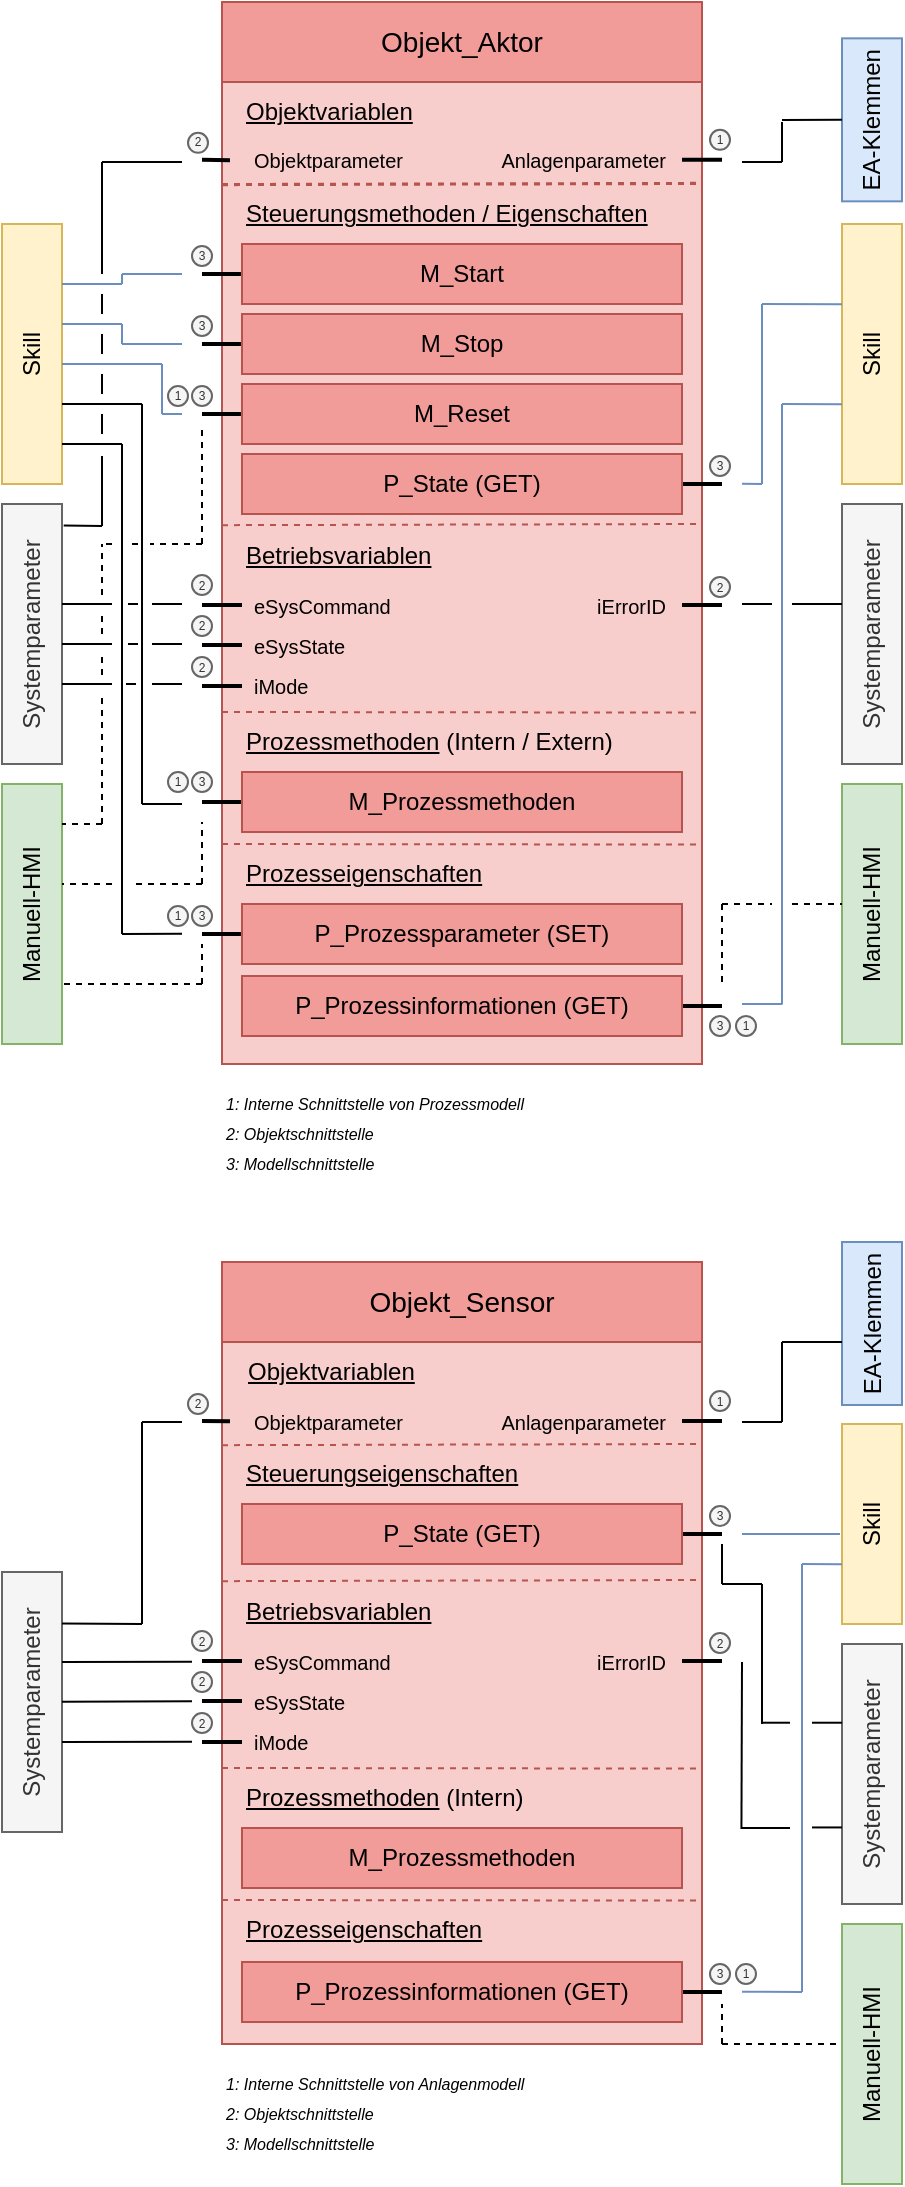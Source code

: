 <mxfile version="25.0.3">
  <diagram name="Seite-1" id="sdpVUGcd8ZdfAYJY-DBQ">
    <mxGraphModel dx="1526" dy="583" grid="1" gridSize="10" guides="1" tooltips="1" connect="1" arrows="1" fold="1" page="1" pageScale="1" pageWidth="827" pageHeight="1169" math="0" shadow="0">
      <root>
        <mxCell id="0" />
        <mxCell id="1" parent="0" />
        <mxCell id="eThXzIZxuzrMQbyXuAEO-1" value="Objekt_Aktor" style="rounded=0;whiteSpace=wrap;html=1;fillColor=#F19C99;strokeColor=#b85450;fontSize=14;" parent="1" vertex="1">
          <mxGeometry x="280" width="240" height="40" as="geometry" />
        </mxCell>
        <mxCell id="eThXzIZxuzrMQbyXuAEO-2" value="" style="rounded=0;whiteSpace=wrap;html=1;fillColor=#f8cecc;strokeColor=#b85450;" parent="1" vertex="1">
          <mxGeometry x="280" y="40" width="240" height="491" as="geometry" />
        </mxCell>
        <mxCell id="eThXzIZxuzrMQbyXuAEO-3" value="Steuerungsmethoden / Eigenschaften" style="text;html=1;align=left;verticalAlign=middle;whiteSpace=wrap;rounded=0;fontStyle=4" parent="1" vertex="1">
          <mxGeometry x="290" y="91" width="220" height="30" as="geometry" />
        </mxCell>
        <mxCell id="eThXzIZxuzrMQbyXuAEO-5" value="" style="rounded=0;whiteSpace=wrap;html=1;fillColor=none;strokeColor=none;" parent="1" vertex="1">
          <mxGeometry x="290" y="121" width="220" height="20" as="geometry" />
        </mxCell>
        <mxCell id="eThXzIZxuzrMQbyXuAEO-10" value="" style="rounded=0;whiteSpace=wrap;html=1;fillColor=none;strokeColor=none;" parent="1" vertex="1">
          <mxGeometry x="290" y="141" width="220" height="20" as="geometry" />
        </mxCell>
        <mxCell id="eThXzIZxuzrMQbyXuAEO-13" value="" style="rounded=0;whiteSpace=wrap;html=1;fillColor=none;strokeColor=none;" parent="1" vertex="1">
          <mxGeometry x="290" y="161" width="220" height="20" as="geometry" />
        </mxCell>
        <mxCell id="eThXzIZxuzrMQbyXuAEO-16" value="" style="rounded=0;whiteSpace=wrap;html=1;fillColor=none;strokeColor=none;" parent="1" vertex="1">
          <mxGeometry x="290" y="181" width="220" height="20" as="geometry" />
        </mxCell>
        <mxCell id="eThXzIZxuzrMQbyXuAEO-19" value="" style="rounded=0;whiteSpace=wrap;html=1;fillColor=none;strokeColor=none;" parent="1" vertex="1">
          <mxGeometry x="290" y="201" width="220" height="20" as="geometry" />
        </mxCell>
        <mxCell id="eThXzIZxuzrMQbyXuAEO-27" value="Betriebsvariablen" style="text;html=1;align=left;verticalAlign=middle;whiteSpace=wrap;rounded=0;fontStyle=4" parent="1" vertex="1">
          <mxGeometry x="290" y="261.5" width="120" height="30" as="geometry" />
        </mxCell>
        <mxCell id="eThXzIZxuzrMQbyXuAEO-33" value="" style="rounded=0;whiteSpace=wrap;html=1;fillColor=none;strokeColor=none;" parent="1" vertex="1">
          <mxGeometry x="290" y="291.5" width="220" height="20" as="geometry" />
        </mxCell>
        <mxCell id="eThXzIZxuzrMQbyXuAEO-34" value="" style="endArrow=none;html=1;rounded=0;strokeWidth=2;" parent="1" source="eThXzIZxuzrMQbyXuAEO-33" edge="1">
          <mxGeometry width="50" height="50" relative="1" as="geometry">
            <mxPoint x="330" y="361.5" as="sourcePoint" />
            <mxPoint x="270" y="301.5" as="targetPoint" />
          </mxGeometry>
        </mxCell>
        <mxCell id="eThXzIZxuzrMQbyXuAEO-35" value="eSysCommand" style="text;html=1;align=left;verticalAlign=middle;whiteSpace=wrap;rounded=0;fontStyle=0;fontSize=10;" parent="1" vertex="1">
          <mxGeometry x="294" y="296.5" width="76" height="10" as="geometry" />
        </mxCell>
        <mxCell id="eThXzIZxuzrMQbyXuAEO-39" value="" style="endArrow=none;html=1;rounded=0;strokeWidth=2;" parent="1" edge="1">
          <mxGeometry width="50" height="50" relative="1" as="geometry">
            <mxPoint x="290" y="321.5" as="sourcePoint" />
            <mxPoint x="270" y="321.5" as="targetPoint" />
          </mxGeometry>
        </mxCell>
        <mxCell id="eThXzIZxuzrMQbyXuAEO-40" value="eSysState" style="text;html=1;align=left;verticalAlign=middle;whiteSpace=wrap;rounded=0;fontStyle=0;fontSize=10;" parent="1" vertex="1">
          <mxGeometry x="294" y="316.5" width="76" height="10" as="geometry" />
        </mxCell>
        <mxCell id="eThXzIZxuzrMQbyXuAEO-48" value="&lt;u&gt;Prozessmethoden&lt;/u&gt; (Intern / Extern)" style="text;html=1;align=left;verticalAlign=middle;whiteSpace=wrap;rounded=0;fontStyle=0" parent="1" vertex="1">
          <mxGeometry x="290" y="355" width="200" height="30" as="geometry" />
        </mxCell>
        <mxCell id="eThXzIZxuzrMQbyXuAEO-58" value="" style="endArrow=none;html=1;rounded=0;fillColor=#f8cecc;strokeColor=#b85450;entryX=1;entryY=0.464;entryDx=0;entryDy=0;entryPerimeter=0;exitX=0;exitY=0.466;exitDx=0;exitDy=0;exitPerimeter=0;strokeWidth=1;dashed=1;" parent="1" edge="1">
          <mxGeometry width="50" height="50" relative="1" as="geometry">
            <mxPoint x="280" y="261.58" as="sourcePoint" />
            <mxPoint x="520" y="261.0" as="targetPoint" />
          </mxGeometry>
        </mxCell>
        <mxCell id="eThXzIZxuzrMQbyXuAEO-59" value="" style="endArrow=none;html=1;rounded=0;fillColor=#f8cecc;strokeColor=#b85450;exitX=0;exitY=0.792;exitDx=0;exitDy=0;exitPerimeter=0;strokeWidth=1;dashed=1;entryX=1;entryY=0.793;entryDx=0;entryDy=0;entryPerimeter=0;" parent="1" edge="1">
          <mxGeometry width="50" height="50" relative="1" as="geometry">
            <mxPoint x="280" y="355.0" as="sourcePoint" />
            <mxPoint x="520" y="355.29" as="targetPoint" />
          </mxGeometry>
        </mxCell>
        <mxCell id="eThXzIZxuzrMQbyXuAEO-61" value="Skill" style="rounded=0;whiteSpace=wrap;html=1;rotation=-90;fillColor=#fff2cc;strokeColor=#d6b656;" parent="1" vertex="1">
          <mxGeometry x="540" y="161" width="130" height="30" as="geometry" />
        </mxCell>
        <mxCell id="eThXzIZxuzrMQbyXuAEO-62" value="Systemparameter" style="rounded=0;whiteSpace=wrap;html=1;rotation=-90;fillColor=#f5f5f5;fontColor=#333333;strokeColor=#666666;" parent="1" vertex="1">
          <mxGeometry x="540" y="301" width="130" height="30" as="geometry" />
        </mxCell>
        <mxCell id="eThXzIZxuzrMQbyXuAEO-66" value="Skill" style="rounded=0;whiteSpace=wrap;html=1;rotation=-90;fillColor=#fff2cc;strokeColor=#d6b656;" parent="1" vertex="1">
          <mxGeometry x="120" y="161" width="130" height="30" as="geometry" />
        </mxCell>
        <mxCell id="eThXzIZxuzrMQbyXuAEO-67" value="Systemparameter" style="rounded=0;whiteSpace=wrap;html=1;rotation=-90;fillColor=#f5f5f5;fontColor=#333333;strokeColor=#666666;" parent="1" vertex="1">
          <mxGeometry x="120" y="301" width="130" height="30" as="geometry" />
        </mxCell>
        <mxCell id="RpQ9mGnAC0z5zZGKGi01-6" style="edgeStyle=orthogonalEdgeStyle;rounded=0;orthogonalLoop=1;jettySize=auto;html=1;endArrow=none;endFill=0;strokeWidth=2;" parent="1" edge="1">
          <mxGeometry relative="1" as="geometry">
            <mxPoint x="530" y="301.5" as="targetPoint" />
            <mxPoint x="510" y="301.5" as="sourcePoint" />
          </mxGeometry>
        </mxCell>
        <mxCell id="RpQ9mGnAC0z5zZGKGi01-7" value="iErrorID" style="text;html=1;align=right;verticalAlign=middle;whiteSpace=wrap;rounded=0;fontStyle=0;fontSize=10;" parent="1" vertex="1">
          <mxGeometry x="429" y="296.5" width="75" height="10" as="geometry" />
        </mxCell>
        <mxCell id="6S4e-w0pNIEhI715A2-k-2" value="" style="group" parent="1" vertex="1" connectable="0">
          <mxGeometry x="280" y="541" width="210" height="50" as="geometry" />
        </mxCell>
        <mxCell id="eThXzIZxuzrMQbyXuAEO-118" value="2: Objektschnittstelle" style="text;html=1;align=left;verticalAlign=middle;whiteSpace=wrap;rounded=0;fontSize=8;fontStyle=2" parent="6S4e-w0pNIEhI715A2-k-2" vertex="1">
          <mxGeometry y="20" width="140" height="10" as="geometry" />
        </mxCell>
        <mxCell id="eThXzIZxuzrMQbyXuAEO-119" value="3: Modellschnittstelle" style="text;html=1;align=left;verticalAlign=middle;whiteSpace=wrap;rounded=0;fontSize=8;fontStyle=2" parent="6S4e-w0pNIEhI715A2-k-2" vertex="1">
          <mxGeometry y="30" width="140" height="20" as="geometry" />
        </mxCell>
        <mxCell id="eThXzIZxuzrMQbyXuAEO-121" value="1: Interne Schnittstelle von Prozessmodell" style="text;html=1;align=left;verticalAlign=middle;whiteSpace=wrap;rounded=0;fontSize=8;fontStyle=2" parent="6S4e-w0pNIEhI715A2-k-2" vertex="1">
          <mxGeometry width="210" height="20" as="geometry" />
        </mxCell>
        <mxCell id="6S4e-w0pNIEhI715A2-k-7" value="" style="endArrow=none;html=1;rounded=0;strokeWidth=2;" parent="1" edge="1">
          <mxGeometry width="50" height="50" relative="1" as="geometry">
            <mxPoint x="290" y="342" as="sourcePoint" />
            <mxPoint x="270" y="342" as="targetPoint" />
          </mxGeometry>
        </mxCell>
        <mxCell id="6S4e-w0pNIEhI715A2-k-8" value="iMode&amp;nbsp;" style="text;html=1;align=left;verticalAlign=middle;whiteSpace=wrap;rounded=0;fontStyle=0;fontSize=10;" parent="1" vertex="1">
          <mxGeometry x="294" y="337" width="76" height="10" as="geometry" />
        </mxCell>
        <mxCell id="YqTv8qu6AUI8KKiwsQRL-15" style="edgeStyle=orthogonalEdgeStyle;rounded=0;orthogonalLoop=1;jettySize=auto;html=1;endArrow=none;endFill=0;strokeWidth=2;" parent="1" source="YqTv8qu6AUI8KKiwsQRL-1" edge="1">
          <mxGeometry relative="1" as="geometry">
            <mxPoint x="270" y="136" as="targetPoint" />
          </mxGeometry>
        </mxCell>
        <mxCell id="YqTv8qu6AUI8KKiwsQRL-1" value="M_Start&lt;span style=&quot;color: rgba(0, 0, 0, 0); font-family: monospace; font-size: 0px; text-align: start; text-wrap-mode: nowrap;&quot;&gt;%3CmxGraphModel%3E%3Croot%3E%3CmxCell%20id%3D%220%22%2F%3E%3CmxCell%20id%3D%221%22%20parent%3D%220%22%2F%3E%3CmxCell%20id%3D%222%22%20value%3D%22Objekt%22%20style%3D%22rounded%3D0%3BwhiteSpace%3Dwrap%3Bhtml%3D1%3BfillColor%3D%23F19C99%3BstrokeColor%3D%23b85450%3BfontSize%3D14%3B%22%20vertex%3D%221%22%20parent%3D%221%22%3E%3CmxGeometry%20x%3D%22280%22%20y%3D%22280%22%20width%3D%22240%22%20height%3D%2240%22%20as%3D%22geometry%22%2F%3E%3C%2FmxCell%3E%3C%2Froot%3E%3C%2FmxGraphModel%3E&lt;/span&gt;" style="rounded=0;whiteSpace=wrap;html=1;fillColor=#F19C99;strokeColor=#b85450;fontSize=12;" parent="1" vertex="1">
          <mxGeometry x="290" y="121" width="220" height="30" as="geometry" />
        </mxCell>
        <mxCell id="YqTv8qu6AUI8KKiwsQRL-16" style="edgeStyle=orthogonalEdgeStyle;rounded=0;orthogonalLoop=1;jettySize=auto;html=1;endArrow=none;endFill=0;strokeWidth=2;" parent="1" source="YqTv8qu6AUI8KKiwsQRL-2" edge="1">
          <mxGeometry relative="1" as="geometry">
            <mxPoint x="270" y="171" as="targetPoint" />
          </mxGeometry>
        </mxCell>
        <mxCell id="YqTv8qu6AUI8KKiwsQRL-2" value="M_Stop&lt;span style=&quot;color: rgba(0, 0, 0, 0); font-family: monospace; font-size: 0px; text-align: start; text-wrap-mode: nowrap;&quot;&gt;%3CmxGraphModel%3E%3Croot%3E%3CmxCell%20id%3D%220%22%2F%3E%3CmxCell%20id%3D%221%22%20parent%3D%220%22%2F%3E%3CmxCell%20id%3D%222%22%20value%3D%22Objekt%22%20style%3D%22rounded%3D0%3BwhiteSpace%3Dwrap%3Bhtml%3D1%3BfillColor%3D%23F19C99%3BstrokeColor%3D%23b85450%3BfontSize%3D14%3B%22%20vertex%3D%221%22%20parent%3D%221%22%3E%3CmxGeometry%20x%3D%22280%22%20y%3D%22280%22%20width%3D%22240%22%20height%3D%2240%22%20as%3D%22geometry%22%2F%3E%3C%2FmxCell%3E%3C%2Froot%3E%3C%2FmxGraphMod&lt;/span&gt;" style="rounded=0;whiteSpace=wrap;html=1;fillColor=#F19C99;strokeColor=#b85450;fontSize=12;" parent="1" vertex="1">
          <mxGeometry x="290" y="156" width="220" height="30" as="geometry" />
        </mxCell>
        <mxCell id="YqTv8qu6AUI8KKiwsQRL-17" style="edgeStyle=orthogonalEdgeStyle;rounded=0;orthogonalLoop=1;jettySize=auto;html=1;endArrow=none;endFill=0;strokeWidth=2;" parent="1" source="YqTv8qu6AUI8KKiwsQRL-3" edge="1">
          <mxGeometry relative="1" as="geometry">
            <mxPoint x="270" y="206" as="targetPoint" />
          </mxGeometry>
        </mxCell>
        <mxCell id="YqTv8qu6AUI8KKiwsQRL-3" value="M_Reset&lt;span style=&quot;color: rgba(0, 0, 0, 0); font-family: monospace; font-size: 0px; text-align: start; text-wrap-mode: nowrap;&quot;&gt;%3CmxGraphModel%3E%3Croot%3E%3CmxCell%20id%3D%220%22%2F%3E%3CmxCell%20id%3D%221%22%20parent%3D%220%22%2F%3E%3CmxCell%20id%3D%222%22%20value%3D%22Objekt%22%20style%3D%22rounded%3D0%3BwhiteSpace%3Dwrap%3Bhtml%3D1%3BfillColor%3D%23F19C99%3BstrokeColor%3D%23b85450%3BfontSize%3D14%3B%22%20vertex%3D%221%22%20parent%3D%221%22%3E%3CmxGeometry%20x%3D%22280%22%20y%3D%22280%22%20width%3D%22240%22%20height%3D%2240%22%20as%3D%22geometry%22%2F%3E%3C%2FmxCell%3E%3C%2Froot%3E%3C%2FmxGraphMod&lt;/span&gt;" style="rounded=0;whiteSpace=wrap;html=1;fillColor=#F19C99;strokeColor=#b85450;fontSize=12;" parent="1" vertex="1">
          <mxGeometry x="290" y="191" width="220" height="30" as="geometry" />
        </mxCell>
        <mxCell id="YqTv8qu6AUI8KKiwsQRL-18" style="edgeStyle=orthogonalEdgeStyle;rounded=0;orthogonalLoop=1;jettySize=auto;html=1;endArrow=none;endFill=0;strokeWidth=2;" parent="1" source="YqTv8qu6AUI8KKiwsQRL-7" edge="1">
          <mxGeometry relative="1" as="geometry">
            <mxPoint x="530" y="241" as="targetPoint" />
          </mxGeometry>
        </mxCell>
        <mxCell id="YqTv8qu6AUI8KKiwsQRL-7" value="P_State (GET)" style="rounded=0;whiteSpace=wrap;html=1;fillColor=#F19C99;strokeColor=#b85450;fontSize=12;" parent="1" vertex="1">
          <mxGeometry x="290" y="226" width="220" height="30" as="geometry" />
        </mxCell>
        <mxCell id="YqTv8qu6AUI8KKiwsQRL-19" style="edgeStyle=orthogonalEdgeStyle;rounded=0;orthogonalLoop=1;jettySize=auto;html=1;strokeWidth=2;endArrow=none;endFill=0;" parent="1" source="YqTv8qu6AUI8KKiwsQRL-9" edge="1">
          <mxGeometry relative="1" as="geometry">
            <mxPoint x="270" y="400" as="targetPoint" />
          </mxGeometry>
        </mxCell>
        <mxCell id="YqTv8qu6AUI8KKiwsQRL-9" value="M_Prozessmethoden" style="rounded=0;whiteSpace=wrap;html=1;fillColor=#F19C99;strokeColor=#b85450;fontSize=12;" parent="1" vertex="1">
          <mxGeometry x="290" y="385" width="220" height="30" as="geometry" />
        </mxCell>
        <mxCell id="YqTv8qu6AUI8KKiwsQRL-10" value="" style="endArrow=none;html=1;rounded=0;fillColor=#f8cecc;strokeColor=#b85450;exitX=0;exitY=0.792;exitDx=0;exitDy=0;exitPerimeter=0;strokeWidth=1;dashed=1;entryX=1;entryY=0.793;entryDx=0;entryDy=0;entryPerimeter=0;" parent="1" edge="1">
          <mxGeometry width="50" height="50" relative="1" as="geometry">
            <mxPoint x="280" y="421.0" as="sourcePoint" />
            <mxPoint x="520" y="421.29" as="targetPoint" />
          </mxGeometry>
        </mxCell>
        <mxCell id="YqTv8qu6AUI8KKiwsQRL-11" value="Prozesseigenschaften" style="text;html=1;align=left;verticalAlign=middle;whiteSpace=wrap;rounded=0;fontStyle=4" parent="1" vertex="1">
          <mxGeometry x="290" y="421" width="120" height="30" as="geometry" />
        </mxCell>
        <mxCell id="YqTv8qu6AUI8KKiwsQRL-20" style="edgeStyle=orthogonalEdgeStyle;rounded=0;orthogonalLoop=1;jettySize=auto;html=1;strokeWidth=2;endArrow=none;endFill=0;" parent="1" source="YqTv8qu6AUI8KKiwsQRL-13" edge="1">
          <mxGeometry relative="1" as="geometry">
            <mxPoint x="270" y="466" as="targetPoint" />
          </mxGeometry>
        </mxCell>
        <mxCell id="YqTv8qu6AUI8KKiwsQRL-13" value="P_Prozessparameter (SET)" style="rounded=0;whiteSpace=wrap;html=1;fillColor=#F19C99;strokeColor=#b85450;fontSize=12;" parent="1" vertex="1">
          <mxGeometry x="290" y="451" width="220" height="30" as="geometry" />
        </mxCell>
        <mxCell id="YqTv8qu6AUI8KKiwsQRL-21" style="edgeStyle=orthogonalEdgeStyle;rounded=0;orthogonalLoop=1;jettySize=auto;html=1;strokeWidth=2;endArrow=none;endFill=0;" parent="1" source="YqTv8qu6AUI8KKiwsQRL-14" edge="1">
          <mxGeometry relative="1" as="geometry">
            <mxPoint x="530" y="502" as="targetPoint" />
          </mxGeometry>
        </mxCell>
        <mxCell id="YqTv8qu6AUI8KKiwsQRL-14" value="P_Prozessinformationen (GET)" style="rounded=0;whiteSpace=wrap;html=1;fillColor=#F19C99;strokeColor=#b85450;fontSize=12;" parent="1" vertex="1">
          <mxGeometry x="290" y="487" width="220" height="30" as="geometry" />
        </mxCell>
        <mxCell id="YqTv8qu6AUI8KKiwsQRL-24" value="Manuell-HMI" style="rounded=0;whiteSpace=wrap;html=1;rotation=-90;fillColor=#d5e8d4;strokeColor=#82b366;" parent="1" vertex="1">
          <mxGeometry x="120" y="441" width="130" height="30" as="geometry" />
        </mxCell>
        <mxCell id="YqTv8qu6AUI8KKiwsQRL-25" value="Manuell-HMI" style="rounded=0;whiteSpace=wrap;html=1;rotation=-90;fillColor=#d5e8d4;strokeColor=#82b366;" parent="1" vertex="1">
          <mxGeometry x="540" y="441" width="130" height="30" as="geometry" />
        </mxCell>
        <mxCell id="YqTv8qu6AUI8KKiwsQRL-27" value="" style="endArrow=none;html=1;rounded=0;fillColor=#dae8fc;strokeColor=#6c8ebf;" parent="1" edge="1">
          <mxGeometry width="50" height="50" relative="1" as="geometry">
            <mxPoint x="250" y="181" as="sourcePoint" />
            <mxPoint x="200" y="181" as="targetPoint" />
          </mxGeometry>
        </mxCell>
        <mxCell id="YqTv8qu6AUI8KKiwsQRL-28" value="" style="endArrow=none;html=1;rounded=0;fillColor=#dae8fc;strokeColor=#6c8ebf;" parent="1" edge="1">
          <mxGeometry width="50" height="50" relative="1" as="geometry">
            <mxPoint x="230" y="161" as="sourcePoint" />
            <mxPoint x="200" y="161" as="targetPoint" />
          </mxGeometry>
        </mxCell>
        <mxCell id="YqTv8qu6AUI8KKiwsQRL-29" value="" style="endArrow=none;html=1;rounded=0;fillColor=#dae8fc;strokeColor=#6c8ebf;" parent="1" edge="1">
          <mxGeometry width="50" height="50" relative="1" as="geometry">
            <mxPoint x="230" y="141" as="sourcePoint" />
            <mxPoint x="200" y="141" as="targetPoint" />
          </mxGeometry>
        </mxCell>
        <mxCell id="YqTv8qu6AUI8KKiwsQRL-30" value="" style="endArrow=none;html=1;rounded=0;" parent="1" edge="1">
          <mxGeometry width="50" height="50" relative="1" as="geometry">
            <mxPoint x="240" y="201" as="sourcePoint" />
            <mxPoint x="200" y="201" as="targetPoint" />
          </mxGeometry>
        </mxCell>
        <mxCell id="YqTv8qu6AUI8KKiwsQRL-31" value="" style="endArrow=none;html=1;rounded=0;" parent="1" edge="1">
          <mxGeometry width="50" height="50" relative="1" as="geometry">
            <mxPoint x="230" y="221" as="sourcePoint" />
            <mxPoint x="200" y="221" as="targetPoint" />
          </mxGeometry>
        </mxCell>
        <mxCell id="YqTv8qu6AUI8KKiwsQRL-33" value="" style="endArrow=none;html=1;rounded=0;fillColor=#dae8fc;strokeColor=#6c8ebf;" parent="1" edge="1">
          <mxGeometry width="50" height="50" relative="1" as="geometry">
            <mxPoint x="260" y="135.95" as="sourcePoint" />
            <mxPoint x="230" y="136" as="targetPoint" />
          </mxGeometry>
        </mxCell>
        <mxCell id="YqTv8qu6AUI8KKiwsQRL-34" value="" style="endArrow=none;html=1;rounded=0;fillColor=#dae8fc;strokeColor=#6c8ebf;" parent="1" edge="1">
          <mxGeometry width="50" height="50" relative="1" as="geometry">
            <mxPoint x="230" y="136" as="sourcePoint" />
            <mxPoint x="230" y="141" as="targetPoint" />
          </mxGeometry>
        </mxCell>
        <mxCell id="YqTv8qu6AUI8KKiwsQRL-35" value="" style="endArrow=none;html=1;rounded=0;fillColor=#dae8fc;strokeColor=#6c8ebf;" parent="1" edge="1">
          <mxGeometry width="50" height="50" relative="1" as="geometry">
            <mxPoint x="260" y="170.95" as="sourcePoint" />
            <mxPoint x="230" y="171" as="targetPoint" />
          </mxGeometry>
        </mxCell>
        <mxCell id="YqTv8qu6AUI8KKiwsQRL-36" value="" style="endArrow=none;html=1;rounded=0;fillColor=#dae8fc;strokeColor=#6c8ebf;" parent="1" edge="1">
          <mxGeometry width="50" height="50" relative="1" as="geometry">
            <mxPoint x="230" y="171" as="sourcePoint" />
            <mxPoint x="230" y="161" as="targetPoint" />
          </mxGeometry>
        </mxCell>
        <mxCell id="YqTv8qu6AUI8KKiwsQRL-37" value="" style="endArrow=none;html=1;rounded=0;fillColor=#dae8fc;strokeColor=#6c8ebf;" parent="1" edge="1">
          <mxGeometry width="50" height="50" relative="1" as="geometry">
            <mxPoint x="260" y="205.95" as="sourcePoint" />
            <mxPoint x="250" y="206" as="targetPoint" />
          </mxGeometry>
        </mxCell>
        <mxCell id="YqTv8qu6AUI8KKiwsQRL-38" value="" style="endArrow=none;html=1;rounded=0;fillColor=#dae8fc;strokeColor=#6c8ebf;" parent="1" edge="1">
          <mxGeometry width="50" height="50" relative="1" as="geometry">
            <mxPoint x="250" y="181" as="sourcePoint" />
            <mxPoint x="250" y="206" as="targetPoint" />
          </mxGeometry>
        </mxCell>
        <mxCell id="YqTv8qu6AUI8KKiwsQRL-40" value="" style="endArrow=none;html=1;rounded=0;" parent="1" edge="1">
          <mxGeometry width="50" height="50" relative="1" as="geometry">
            <mxPoint x="240" y="201" as="sourcePoint" />
            <mxPoint x="240" y="401" as="targetPoint" />
          </mxGeometry>
        </mxCell>
        <mxCell id="YqTv8qu6AUI8KKiwsQRL-41" value="" style="endArrow=none;html=1;rounded=0;" parent="1" edge="1">
          <mxGeometry width="50" height="50" relative="1" as="geometry">
            <mxPoint x="260" y="401" as="sourcePoint" />
            <mxPoint x="240" y="401" as="targetPoint" />
          </mxGeometry>
        </mxCell>
        <mxCell id="YqTv8qu6AUI8KKiwsQRL-42" value="" style="endArrow=none;html=1;rounded=0;" parent="1" edge="1">
          <mxGeometry width="50" height="50" relative="1" as="geometry">
            <mxPoint x="230" y="221" as="sourcePoint" />
            <mxPoint x="230" y="466" as="targetPoint" />
          </mxGeometry>
        </mxCell>
        <mxCell id="YqTv8qu6AUI8KKiwsQRL-43" value="" style="endArrow=none;html=1;rounded=0;" parent="1" edge="1">
          <mxGeometry width="50" height="50" relative="1" as="geometry">
            <mxPoint x="260" y="465.9" as="sourcePoint" />
            <mxPoint x="230" y="466" as="targetPoint" />
          </mxGeometry>
        </mxCell>
        <mxCell id="YqTv8qu6AUI8KKiwsQRL-44" value="" style="endArrow=none;html=1;rounded=0;" parent="1" edge="1">
          <mxGeometry width="50" height="50" relative="1" as="geometry">
            <mxPoint x="225" y="301" as="sourcePoint" />
            <mxPoint x="200" y="301" as="targetPoint" />
          </mxGeometry>
        </mxCell>
        <mxCell id="YqTv8qu6AUI8KKiwsQRL-46" value="" style="endArrow=none;html=1;rounded=0;" parent="1" edge="1">
          <mxGeometry width="50" height="50" relative="1" as="geometry">
            <mxPoint x="225" y="321" as="sourcePoint" />
            <mxPoint x="200" y="321" as="targetPoint" />
          </mxGeometry>
        </mxCell>
        <mxCell id="YqTv8qu6AUI8KKiwsQRL-47" value="" style="endArrow=none;html=1;rounded=0;" parent="1" edge="1">
          <mxGeometry width="50" height="50" relative="1" as="geometry">
            <mxPoint x="225" y="341" as="sourcePoint" />
            <mxPoint x="200" y="341" as="targetPoint" />
          </mxGeometry>
        </mxCell>
        <mxCell id="YqTv8qu6AUI8KKiwsQRL-49" value="" style="endArrow=none;html=1;rounded=0;" parent="1" edge="1">
          <mxGeometry width="50" height="50" relative="1" as="geometry">
            <mxPoint x="260" y="301" as="sourcePoint" />
            <mxPoint x="245" y="301" as="targetPoint" />
          </mxGeometry>
        </mxCell>
        <mxCell id="YqTv8qu6AUI8KKiwsQRL-50" value="" style="endArrow=none;html=1;rounded=0;" parent="1" edge="1">
          <mxGeometry width="50" height="50" relative="1" as="geometry">
            <mxPoint x="260" y="321" as="sourcePoint" />
            <mxPoint x="245" y="321" as="targetPoint" />
          </mxGeometry>
        </mxCell>
        <mxCell id="YqTv8qu6AUI8KKiwsQRL-51" value="" style="endArrow=none;html=1;rounded=0;" parent="1" edge="1">
          <mxGeometry width="50" height="50" relative="1" as="geometry">
            <mxPoint x="260" y="341" as="sourcePoint" />
            <mxPoint x="245" y="341" as="targetPoint" />
          </mxGeometry>
        </mxCell>
        <mxCell id="YqTv8qu6AUI8KKiwsQRL-52" value="" style="endArrow=none;html=1;rounded=0;" parent="1" edge="1">
          <mxGeometry width="50" height="50" relative="1" as="geometry">
            <mxPoint x="237" y="341" as="sourcePoint" />
            <mxPoint x="232" y="341" as="targetPoint" />
          </mxGeometry>
        </mxCell>
        <mxCell id="YqTv8qu6AUI8KKiwsQRL-53" value="" style="endArrow=none;html=1;rounded=0;" parent="1" edge="1">
          <mxGeometry width="50" height="50" relative="1" as="geometry">
            <mxPoint x="238" y="321" as="sourcePoint" />
            <mxPoint x="233" y="321" as="targetPoint" />
          </mxGeometry>
        </mxCell>
        <mxCell id="YqTv8qu6AUI8KKiwsQRL-54" value="" style="endArrow=none;html=1;rounded=0;" parent="1" edge="1">
          <mxGeometry width="50" height="50" relative="1" as="geometry">
            <mxPoint x="238" y="301" as="sourcePoint" />
            <mxPoint x="233" y="301" as="targetPoint" />
          </mxGeometry>
        </mxCell>
        <mxCell id="YqTv8qu6AUI8KKiwsQRL-55" value="" style="endArrow=none;html=1;rounded=0;dashed=1;" parent="1" edge="1">
          <mxGeometry width="50" height="50" relative="1" as="geometry">
            <mxPoint x="225" y="441" as="sourcePoint" />
            <mxPoint x="200" y="441" as="targetPoint" />
          </mxGeometry>
        </mxCell>
        <mxCell id="YqTv8qu6AUI8KKiwsQRL-56" value="" style="endArrow=none;html=1;rounded=0;dashed=1;" parent="1" edge="1">
          <mxGeometry width="50" height="50" relative="1" as="geometry">
            <mxPoint x="270" y="441" as="sourcePoint" />
            <mxPoint x="235" y="441" as="targetPoint" />
          </mxGeometry>
        </mxCell>
        <mxCell id="YqTv8qu6AUI8KKiwsQRL-57" value="" style="endArrow=none;html=1;rounded=0;dashed=1;" parent="1" edge="1">
          <mxGeometry width="50" height="50" relative="1" as="geometry">
            <mxPoint x="270" y="441" as="sourcePoint" />
            <mxPoint x="270" y="410" as="targetPoint" />
          </mxGeometry>
        </mxCell>
        <mxCell id="YqTv8qu6AUI8KKiwsQRL-58" value="" style="endArrow=none;html=1;rounded=0;dashed=1;" parent="1" edge="1">
          <mxGeometry width="50" height="50" relative="1" as="geometry">
            <mxPoint x="270" y="491" as="sourcePoint" />
            <mxPoint x="200" y="491" as="targetPoint" />
          </mxGeometry>
        </mxCell>
        <mxCell id="YqTv8qu6AUI8KKiwsQRL-59" value="" style="endArrow=none;html=1;rounded=0;dashed=1;" parent="1" edge="1">
          <mxGeometry width="50" height="50" relative="1" as="geometry">
            <mxPoint x="270" y="491" as="sourcePoint" />
            <mxPoint x="270" y="471" as="targetPoint" />
          </mxGeometry>
        </mxCell>
        <mxCell id="YqTv8qu6AUI8KKiwsQRL-60" value="" style="endArrow=none;html=1;rounded=0;fillColor=#dae8fc;strokeColor=#6c8ebf;" parent="1" edge="1">
          <mxGeometry width="50" height="50" relative="1" as="geometry">
            <mxPoint x="550" y="241" as="sourcePoint" />
            <mxPoint x="540" y="240.85" as="targetPoint" />
          </mxGeometry>
        </mxCell>
        <mxCell id="YqTv8qu6AUI8KKiwsQRL-61" value="" style="endArrow=none;html=1;rounded=0;fillColor=#dae8fc;strokeColor=#6c8ebf;" parent="1" edge="1">
          <mxGeometry width="50" height="50" relative="1" as="geometry">
            <mxPoint x="590" y="151.15" as="sourcePoint" />
            <mxPoint x="550" y="151" as="targetPoint" />
          </mxGeometry>
        </mxCell>
        <mxCell id="YqTv8qu6AUI8KKiwsQRL-62" value="" style="endArrow=none;html=1;rounded=0;fillColor=#dae8fc;strokeColor=#6c8ebf;" parent="1" edge="1">
          <mxGeometry width="50" height="50" relative="1" as="geometry">
            <mxPoint x="550" y="241" as="sourcePoint" />
            <mxPoint x="550" y="151" as="targetPoint" />
          </mxGeometry>
        </mxCell>
        <mxCell id="YqTv8qu6AUI8KKiwsQRL-63" value="" style="endArrow=none;html=1;rounded=0;fillColor=#dae8fc;strokeColor=#6c8ebf;" parent="1" edge="1">
          <mxGeometry width="50" height="50" relative="1" as="geometry">
            <mxPoint x="590" y="201.15" as="sourcePoint" />
            <mxPoint x="560" y="201" as="targetPoint" />
          </mxGeometry>
        </mxCell>
        <mxCell id="YqTv8qu6AUI8KKiwsQRL-64" value="" style="endArrow=none;html=1;rounded=0;fillColor=#dae8fc;strokeColor=#6c8ebf;" parent="1" edge="1">
          <mxGeometry width="50" height="50" relative="1" as="geometry">
            <mxPoint x="560" y="501.192" as="sourcePoint" />
            <mxPoint x="560" y="201" as="targetPoint" />
          </mxGeometry>
        </mxCell>
        <mxCell id="YqTv8qu6AUI8KKiwsQRL-65" value="" style="endArrow=none;html=1;rounded=0;fillColor=#dae8fc;strokeColor=#6c8ebf;" parent="1" edge="1">
          <mxGeometry width="50" height="50" relative="1" as="geometry">
            <mxPoint x="560" y="501" as="sourcePoint" />
            <mxPoint x="540" y="501" as="targetPoint" />
          </mxGeometry>
        </mxCell>
        <mxCell id="YqTv8qu6AUI8KKiwsQRL-66" value="" style="endArrow=none;html=1;rounded=0;" parent="1" edge="1">
          <mxGeometry width="50" height="50" relative="1" as="geometry">
            <mxPoint x="555" y="301" as="sourcePoint" />
            <mxPoint x="540" y="301" as="targetPoint" />
          </mxGeometry>
        </mxCell>
        <mxCell id="YqTv8qu6AUI8KKiwsQRL-67" value="" style="endArrow=none;html=1;rounded=0;" parent="1" edge="1">
          <mxGeometry width="50" height="50" relative="1" as="geometry">
            <mxPoint x="590" y="301" as="sourcePoint" />
            <mxPoint x="565" y="301" as="targetPoint" />
          </mxGeometry>
        </mxCell>
        <mxCell id="YqTv8qu6AUI8KKiwsQRL-68" value="" style="endArrow=none;html=1;rounded=0;dashed=1;" parent="1" edge="1">
          <mxGeometry width="50" height="50" relative="1" as="geometry">
            <mxPoint x="530" y="451" as="sourcePoint" />
            <mxPoint x="530" y="491" as="targetPoint" />
          </mxGeometry>
        </mxCell>
        <mxCell id="YqTv8qu6AUI8KKiwsQRL-69" value="" style="endArrow=none;html=1;rounded=0;dashed=1;" parent="1" edge="1">
          <mxGeometry width="50" height="50" relative="1" as="geometry">
            <mxPoint x="530" y="451" as="sourcePoint" />
            <mxPoint x="555" y="451" as="targetPoint" />
          </mxGeometry>
        </mxCell>
        <mxCell id="YqTv8qu6AUI8KKiwsQRL-70" value="" style="endArrow=none;html=1;rounded=0;dashed=1;" parent="1" edge="1">
          <mxGeometry width="50" height="50" relative="1" as="geometry">
            <mxPoint x="565" y="451" as="sourcePoint" />
            <mxPoint x="590" y="451" as="targetPoint" />
          </mxGeometry>
        </mxCell>
        <mxCell id="YqTv8qu6AUI8KKiwsQRL-71" value="" style="endArrow=none;html=1;rounded=0;dashed=1;" parent="1" edge="1">
          <mxGeometry width="50" height="50" relative="1" as="geometry">
            <mxPoint x="220" y="411" as="sourcePoint" />
            <mxPoint x="200" y="411" as="targetPoint" />
          </mxGeometry>
        </mxCell>
        <mxCell id="YqTv8qu6AUI8KKiwsQRL-73" value="" style="endArrow=none;html=1;rounded=0;dashed=1;" parent="1" edge="1">
          <mxGeometry width="50" height="50" relative="1" as="geometry">
            <mxPoint x="220" y="411" as="sourcePoint" />
            <mxPoint x="220" y="346" as="targetPoint" />
          </mxGeometry>
        </mxCell>
        <mxCell id="YqTv8qu6AUI8KKiwsQRL-74" value="" style="endArrow=none;html=1;rounded=0;dashed=1;" parent="1" edge="1">
          <mxGeometry width="50" height="50" relative="1" as="geometry">
            <mxPoint x="270" y="271" as="sourcePoint" />
            <mxPoint x="270" y="211" as="targetPoint" />
          </mxGeometry>
        </mxCell>
        <mxCell id="YqTv8qu6AUI8KKiwsQRL-75" value="" style="endArrow=none;html=1;rounded=0;dashed=1;" parent="1" edge="1">
          <mxGeometry width="50" height="50" relative="1" as="geometry">
            <mxPoint x="270" y="271" as="sourcePoint" />
            <mxPoint x="244" y="271" as="targetPoint" />
          </mxGeometry>
        </mxCell>
        <mxCell id="YqTv8qu6AUI8KKiwsQRL-76" value="" style="endArrow=none;html=1;rounded=0;dashed=1;" parent="1" edge="1">
          <mxGeometry width="50" height="50" relative="1" as="geometry">
            <mxPoint x="225" y="271" as="sourcePoint" />
            <mxPoint x="220" y="271" as="targetPoint" />
          </mxGeometry>
        </mxCell>
        <mxCell id="YqTv8qu6AUI8KKiwsQRL-78" value="" style="endArrow=none;html=1;rounded=0;dashed=1;" parent="1" edge="1">
          <mxGeometry width="50" height="50" relative="1" as="geometry">
            <mxPoint x="238" y="271" as="sourcePoint" />
            <mxPoint x="233" y="271" as="targetPoint" />
          </mxGeometry>
        </mxCell>
        <mxCell id="YqTv8qu6AUI8KKiwsQRL-79" value="" style="endArrow=none;html=1;rounded=0;dashed=1;" parent="1" edge="1">
          <mxGeometry width="50" height="50" relative="1" as="geometry">
            <mxPoint x="220" y="316" as="sourcePoint" />
            <mxPoint x="220" y="306" as="targetPoint" />
          </mxGeometry>
        </mxCell>
        <mxCell id="YqTv8qu6AUI8KKiwsQRL-80" value="" style="endArrow=none;html=1;rounded=0;dashed=1;" parent="1" edge="1">
          <mxGeometry width="50" height="50" relative="1" as="geometry">
            <mxPoint x="220" y="336.5" as="sourcePoint" />
            <mxPoint x="220" y="326.5" as="targetPoint" />
          </mxGeometry>
        </mxCell>
        <mxCell id="YqTv8qu6AUI8KKiwsQRL-81" value="" style="endArrow=none;html=1;rounded=0;dashed=1;" parent="1" edge="1">
          <mxGeometry width="50" height="50" relative="1" as="geometry">
            <mxPoint x="220" y="296.5" as="sourcePoint" />
            <mxPoint x="220" y="271" as="targetPoint" />
          </mxGeometry>
        </mxCell>
        <mxCell id="YqTv8qu6AUI8KKiwsQRL-82" value="3" style="ellipse;whiteSpace=wrap;html=1;aspect=fixed;fontSize=6;fillColor=#f5f5f5;fontColor=#333333;strokeColor=#666666;" parent="1" vertex="1">
          <mxGeometry x="524" y="227" width="10" height="10" as="geometry" />
        </mxCell>
        <mxCell id="YqTv8qu6AUI8KKiwsQRL-83" value="3" style="ellipse;whiteSpace=wrap;html=1;aspect=fixed;fontSize=6;fillColor=#f5f5f5;fontColor=#333333;strokeColor=#666666;" parent="1" vertex="1">
          <mxGeometry x="265" y="122" width="10" height="10" as="geometry" />
        </mxCell>
        <mxCell id="YqTv8qu6AUI8KKiwsQRL-84" value="3" style="ellipse;whiteSpace=wrap;html=1;aspect=fixed;fontSize=6;fillColor=#f5f5f5;fontColor=#333333;strokeColor=#666666;" parent="1" vertex="1">
          <mxGeometry x="265" y="157" width="10" height="10" as="geometry" />
        </mxCell>
        <mxCell id="YqTv8qu6AUI8KKiwsQRL-85" value="3" style="ellipse;whiteSpace=wrap;html=1;aspect=fixed;fontSize=6;fillColor=#f5f5f5;fontColor=#333333;strokeColor=#666666;" parent="1" vertex="1">
          <mxGeometry x="265" y="192" width="10" height="10" as="geometry" />
        </mxCell>
        <mxCell id="YqTv8qu6AUI8KKiwsQRL-86" value="3" style="ellipse;whiteSpace=wrap;html=1;aspect=fixed;fontSize=6;fillColor=#f5f5f5;fontColor=#333333;strokeColor=#666666;" parent="1" vertex="1">
          <mxGeometry x="265" y="385" width="10" height="10" as="geometry" />
        </mxCell>
        <mxCell id="YqTv8qu6AUI8KKiwsQRL-87" value="3" style="ellipse;whiteSpace=wrap;html=1;aspect=fixed;fontSize=6;fillColor=#f5f5f5;fontColor=#333333;strokeColor=#666666;" parent="1" vertex="1">
          <mxGeometry x="265" y="452" width="10" height="10" as="geometry" />
        </mxCell>
        <mxCell id="YqTv8qu6AUI8KKiwsQRL-88" value="2" style="ellipse;whiteSpace=wrap;html=1;aspect=fixed;fontSize=6;fillColor=#f5f5f5;fontColor=#333333;strokeColor=#666666;" parent="1" vertex="1">
          <mxGeometry x="265" y="286.5" width="10" height="10" as="geometry" />
        </mxCell>
        <mxCell id="YqTv8qu6AUI8KKiwsQRL-89" value="2" style="ellipse;whiteSpace=wrap;html=1;aspect=fixed;fontSize=6;fillColor=#f5f5f5;fontColor=#333333;strokeColor=#666666;" parent="1" vertex="1">
          <mxGeometry x="265" y="307" width="10" height="10" as="geometry" />
        </mxCell>
        <mxCell id="YqTv8qu6AUI8KKiwsQRL-90" value="2" style="ellipse;whiteSpace=wrap;html=1;aspect=fixed;fontSize=6;fillColor=#f5f5f5;fontColor=#333333;strokeColor=#666666;" parent="1" vertex="1">
          <mxGeometry x="265" y="327.5" width="10" height="10" as="geometry" />
        </mxCell>
        <mxCell id="YqTv8qu6AUI8KKiwsQRL-91" value="2" style="ellipse;whiteSpace=wrap;html=1;aspect=fixed;fontSize=6;fillColor=#f5f5f5;fontColor=#333333;strokeColor=#666666;" parent="1" vertex="1">
          <mxGeometry x="524" y="287.5" width="10" height="10" as="geometry" />
        </mxCell>
        <mxCell id="YqTv8qu6AUI8KKiwsQRL-92" value="1" style="ellipse;whiteSpace=wrap;html=1;aspect=fixed;fontSize=6;fillColor=#f5f5f5;fontColor=#333333;strokeColor=#666666;" parent="1" vertex="1">
          <mxGeometry x="537" y="507" width="10" height="10" as="geometry" />
        </mxCell>
        <mxCell id="YqTv8qu6AUI8KKiwsQRL-93" value="3" style="ellipse;whiteSpace=wrap;html=1;aspect=fixed;fontSize=6;fillColor=#f5f5f5;fontColor=#333333;strokeColor=#666666;" parent="1" vertex="1">
          <mxGeometry x="524" y="507" width="10" height="10" as="geometry" />
        </mxCell>
        <mxCell id="YqTv8qu6AUI8KKiwsQRL-94" value="1" style="ellipse;whiteSpace=wrap;html=1;aspect=fixed;fontSize=6;fillColor=#f5f5f5;fontColor=#333333;strokeColor=#666666;" parent="1" vertex="1">
          <mxGeometry x="253" y="192" width="10" height="10" as="geometry" />
        </mxCell>
        <mxCell id="YqTv8qu6AUI8KKiwsQRL-95" value="1" style="ellipse;whiteSpace=wrap;html=1;aspect=fixed;fontSize=6;fillColor=#f5f5f5;fontColor=#333333;strokeColor=#666666;" parent="1" vertex="1">
          <mxGeometry x="253" y="385" width="10" height="10" as="geometry" />
        </mxCell>
        <mxCell id="YqTv8qu6AUI8KKiwsQRL-96" value="1" style="ellipse;whiteSpace=wrap;html=1;aspect=fixed;fontSize=6;fillColor=#f5f5f5;fontColor=#333333;strokeColor=#666666;" parent="1" vertex="1">
          <mxGeometry x="253" y="452" width="10" height="10" as="geometry" />
        </mxCell>
        <mxCell id="kwF5IDM4YXNR0EJTPlkq-1" value="Objekt_Sensor" style="rounded=0;whiteSpace=wrap;html=1;fillColor=#F19C99;strokeColor=#b85450;fontSize=14;" parent="1" vertex="1">
          <mxGeometry x="280" y="630" width="240" height="40" as="geometry" />
        </mxCell>
        <mxCell id="kwF5IDM4YXNR0EJTPlkq-2" value="" style="rounded=0;whiteSpace=wrap;html=1;fillColor=#f8cecc;strokeColor=#b85450;" parent="1" vertex="1">
          <mxGeometry x="280" y="670" width="240" height="351" as="geometry" />
        </mxCell>
        <mxCell id="kwF5IDM4YXNR0EJTPlkq-3" value="Steuerungseigenschaften" style="text;html=1;align=left;verticalAlign=middle;whiteSpace=wrap;rounded=0;fontStyle=4" parent="1" vertex="1">
          <mxGeometry x="290" y="721" width="220" height="30" as="geometry" />
        </mxCell>
        <mxCell id="kwF5IDM4YXNR0EJTPlkq-4" value="" style="rounded=0;whiteSpace=wrap;html=1;fillColor=none;strokeColor=none;" parent="1" vertex="1">
          <mxGeometry x="290" y="751" width="220" height="20" as="geometry" />
        </mxCell>
        <mxCell id="kwF5IDM4YXNR0EJTPlkq-5" value="" style="rounded=0;whiteSpace=wrap;html=1;fillColor=none;strokeColor=none;" parent="1" vertex="1">
          <mxGeometry x="290" y="771" width="220" height="20" as="geometry" />
        </mxCell>
        <mxCell id="kwF5IDM4YXNR0EJTPlkq-6" value="" style="rounded=0;whiteSpace=wrap;html=1;fillColor=none;strokeColor=none;" parent="1" vertex="1">
          <mxGeometry x="290" y="791" width="220" height="20" as="geometry" />
        </mxCell>
        <mxCell id="kwF5IDM4YXNR0EJTPlkq-7" value="" style="rounded=0;whiteSpace=wrap;html=1;fillColor=none;strokeColor=none;" parent="1" vertex="1">
          <mxGeometry x="290" y="811" width="220" height="20" as="geometry" />
        </mxCell>
        <mxCell id="kwF5IDM4YXNR0EJTPlkq-8" value="" style="rounded=0;whiteSpace=wrap;html=1;fillColor=none;strokeColor=none;" parent="1" vertex="1">
          <mxGeometry x="290" y="831" width="220" height="20" as="geometry" />
        </mxCell>
        <mxCell id="kwF5IDM4YXNR0EJTPlkq-9" value="Betriebsvariablen" style="text;html=1;align=left;verticalAlign=middle;whiteSpace=wrap;rounded=0;fontStyle=4" parent="1" vertex="1">
          <mxGeometry x="290" y="789.5" width="120" height="30" as="geometry" />
        </mxCell>
        <mxCell id="kwF5IDM4YXNR0EJTPlkq-10" value="" style="rounded=0;whiteSpace=wrap;html=1;fillColor=none;strokeColor=none;" parent="1" vertex="1">
          <mxGeometry x="290" y="819.5" width="220" height="20" as="geometry" />
        </mxCell>
        <mxCell id="kwF5IDM4YXNR0EJTPlkq-11" value="" style="endArrow=none;html=1;rounded=0;strokeWidth=2;" parent="1" source="kwF5IDM4YXNR0EJTPlkq-10" edge="1">
          <mxGeometry width="50" height="50" relative="1" as="geometry">
            <mxPoint x="330" y="889.5" as="sourcePoint" />
            <mxPoint x="270" y="829.5" as="targetPoint" />
          </mxGeometry>
        </mxCell>
        <mxCell id="kwF5IDM4YXNR0EJTPlkq-12" value="eSysCommand" style="text;html=1;align=left;verticalAlign=middle;whiteSpace=wrap;rounded=0;fontStyle=0;fontSize=10;" parent="1" vertex="1">
          <mxGeometry x="294" y="824.5" width="76" height="10" as="geometry" />
        </mxCell>
        <mxCell id="kwF5IDM4YXNR0EJTPlkq-13" value="" style="endArrow=none;html=1;rounded=0;strokeWidth=2;" parent="1" edge="1">
          <mxGeometry width="50" height="50" relative="1" as="geometry">
            <mxPoint x="290" y="849.5" as="sourcePoint" />
            <mxPoint x="270" y="849.5" as="targetPoint" />
          </mxGeometry>
        </mxCell>
        <mxCell id="kwF5IDM4YXNR0EJTPlkq-14" value="eSysState" style="text;html=1;align=left;verticalAlign=middle;whiteSpace=wrap;rounded=0;fontStyle=0;fontSize=10;" parent="1" vertex="1">
          <mxGeometry x="294" y="844.5" width="76" height="10" as="geometry" />
        </mxCell>
        <mxCell id="kwF5IDM4YXNR0EJTPlkq-15" value="&lt;u&gt;Prozessmethoden&lt;/u&gt; (Intern)" style="text;html=1;align=left;verticalAlign=middle;whiteSpace=wrap;rounded=0;fontStyle=0" parent="1" vertex="1">
          <mxGeometry x="290" y="883" width="190" height="30" as="geometry" />
        </mxCell>
        <mxCell id="kwF5IDM4YXNR0EJTPlkq-16" value="" style="endArrow=none;html=1;rounded=0;fillColor=#f8cecc;strokeColor=#b85450;entryX=1;entryY=0.464;entryDx=0;entryDy=0;entryPerimeter=0;exitX=0;exitY=0.466;exitDx=0;exitDy=0;exitPerimeter=0;strokeWidth=1;dashed=1;" parent="1" edge="1">
          <mxGeometry width="50" height="50" relative="1" as="geometry">
            <mxPoint x="280" y="789.58" as="sourcePoint" />
            <mxPoint x="520" y="789" as="targetPoint" />
          </mxGeometry>
        </mxCell>
        <mxCell id="kwF5IDM4YXNR0EJTPlkq-17" value="" style="endArrow=none;html=1;rounded=0;fillColor=#f8cecc;strokeColor=#b85450;exitX=0;exitY=0.792;exitDx=0;exitDy=0;exitPerimeter=0;strokeWidth=1;dashed=1;entryX=1;entryY=0.793;entryDx=0;entryDy=0;entryPerimeter=0;" parent="1" edge="1">
          <mxGeometry width="50" height="50" relative="1" as="geometry">
            <mxPoint x="280" y="883.0" as="sourcePoint" />
            <mxPoint x="520" y="883.29" as="targetPoint" />
          </mxGeometry>
        </mxCell>
        <mxCell id="kwF5IDM4YXNR0EJTPlkq-18" value="Skill" style="rounded=0;whiteSpace=wrap;html=1;rotation=-90;fillColor=#fff2cc;strokeColor=#d6b656;" parent="1" vertex="1">
          <mxGeometry x="555" y="746" width="100" height="30" as="geometry" />
        </mxCell>
        <mxCell id="kwF5IDM4YXNR0EJTPlkq-19" value="Systemparameter" style="rounded=0;whiteSpace=wrap;html=1;rotation=-90;fillColor=#f5f5f5;fontColor=#333333;strokeColor=#666666;" parent="1" vertex="1">
          <mxGeometry x="540" y="871" width="130" height="30" as="geometry" />
        </mxCell>
        <mxCell id="kwF5IDM4YXNR0EJTPlkq-21" value="Systemparameter" style="rounded=0;whiteSpace=wrap;html=1;rotation=-90;fillColor=#f5f5f5;fontColor=#333333;strokeColor=#666666;" parent="1" vertex="1">
          <mxGeometry x="120" y="835" width="130" height="30" as="geometry" />
        </mxCell>
        <mxCell id="kwF5IDM4YXNR0EJTPlkq-22" style="edgeStyle=orthogonalEdgeStyle;rounded=0;orthogonalLoop=1;jettySize=auto;html=1;endArrow=none;endFill=0;strokeWidth=2;" parent="1" edge="1">
          <mxGeometry relative="1" as="geometry">
            <mxPoint x="530" y="829.5" as="targetPoint" />
            <mxPoint x="510" y="829.5" as="sourcePoint" />
          </mxGeometry>
        </mxCell>
        <mxCell id="kwF5IDM4YXNR0EJTPlkq-23" value="iErrorID" style="text;html=1;align=right;verticalAlign=middle;whiteSpace=wrap;rounded=0;fontStyle=0;fontSize=10;" parent="1" vertex="1">
          <mxGeometry x="429" y="824.5" width="75" height="10" as="geometry" />
        </mxCell>
        <mxCell id="kwF5IDM4YXNR0EJTPlkq-24" value="" style="group" parent="1" vertex="1" connectable="0">
          <mxGeometry x="280" y="1031" width="210" height="50" as="geometry" />
        </mxCell>
        <mxCell id="kwF5IDM4YXNR0EJTPlkq-25" value="2: Objektschnittstelle" style="text;html=1;align=left;verticalAlign=middle;whiteSpace=wrap;rounded=0;fontSize=8;fontStyle=2" parent="kwF5IDM4YXNR0EJTPlkq-24" vertex="1">
          <mxGeometry y="20" width="140" height="10" as="geometry" />
        </mxCell>
        <mxCell id="kwF5IDM4YXNR0EJTPlkq-26" value="3: Modellschnittstelle" style="text;html=1;align=left;verticalAlign=middle;whiteSpace=wrap;rounded=0;fontSize=8;fontStyle=2" parent="kwF5IDM4YXNR0EJTPlkq-24" vertex="1">
          <mxGeometry y="30" width="140" height="20" as="geometry" />
        </mxCell>
        <mxCell id="kwF5IDM4YXNR0EJTPlkq-27" value="1: Interne Schnittstelle von Anlagenmodell" style="text;html=1;align=left;verticalAlign=middle;whiteSpace=wrap;rounded=0;fontSize=8;fontStyle=2" parent="kwF5IDM4YXNR0EJTPlkq-24" vertex="1">
          <mxGeometry width="210" height="20" as="geometry" />
        </mxCell>
        <mxCell id="kwF5IDM4YXNR0EJTPlkq-28" value="" style="endArrow=none;html=1;rounded=0;strokeWidth=2;" parent="1" edge="1">
          <mxGeometry width="50" height="50" relative="1" as="geometry">
            <mxPoint x="290" y="870" as="sourcePoint" />
            <mxPoint x="270" y="870" as="targetPoint" />
          </mxGeometry>
        </mxCell>
        <mxCell id="kwF5IDM4YXNR0EJTPlkq-29" value="iMode&amp;nbsp;" style="text;html=1;align=left;verticalAlign=middle;whiteSpace=wrap;rounded=0;fontStyle=0;fontSize=10;" parent="1" vertex="1">
          <mxGeometry x="294" y="865" width="76" height="10" as="geometry" />
        </mxCell>
        <mxCell id="kwF5IDM4YXNR0EJTPlkq-36" style="edgeStyle=orthogonalEdgeStyle;rounded=0;orthogonalLoop=1;jettySize=auto;html=1;endArrow=none;endFill=0;strokeWidth=2;" parent="1" source="kwF5IDM4YXNR0EJTPlkq-37" edge="1">
          <mxGeometry relative="1" as="geometry">
            <mxPoint x="530" y="766" as="targetPoint" />
          </mxGeometry>
        </mxCell>
        <mxCell id="kwF5IDM4YXNR0EJTPlkq-37" value="P_State (GET)" style="rounded=0;whiteSpace=wrap;html=1;fillColor=#F19C99;strokeColor=#b85450;fontSize=12;" parent="1" vertex="1">
          <mxGeometry x="290" y="751" width="220" height="30" as="geometry" />
        </mxCell>
        <mxCell id="kwF5IDM4YXNR0EJTPlkq-39" value="M_Prozessmethoden" style="rounded=0;whiteSpace=wrap;html=1;fillColor=#F19C99;strokeColor=#b85450;fontSize=12;" parent="1" vertex="1">
          <mxGeometry x="290" y="913" width="220" height="30" as="geometry" />
        </mxCell>
        <mxCell id="kwF5IDM4YXNR0EJTPlkq-40" value="" style="endArrow=none;html=1;rounded=0;fillColor=#f8cecc;strokeColor=#b85450;exitX=0;exitY=0.792;exitDx=0;exitDy=0;exitPerimeter=0;strokeWidth=1;dashed=1;entryX=1;entryY=0.793;entryDx=0;entryDy=0;entryPerimeter=0;" parent="1" edge="1">
          <mxGeometry width="50" height="50" relative="1" as="geometry">
            <mxPoint x="280" y="949.0" as="sourcePoint" />
            <mxPoint x="520" y="949.29" as="targetPoint" />
          </mxGeometry>
        </mxCell>
        <mxCell id="kwF5IDM4YXNR0EJTPlkq-41" value="Prozesseigenschaften" style="text;html=1;align=left;verticalAlign=middle;whiteSpace=wrap;rounded=0;fontStyle=4" parent="1" vertex="1">
          <mxGeometry x="290" y="949" width="120" height="30" as="geometry" />
        </mxCell>
        <mxCell id="kwF5IDM4YXNR0EJTPlkq-44" style="edgeStyle=orthogonalEdgeStyle;rounded=0;orthogonalLoop=1;jettySize=auto;html=1;strokeWidth=2;endArrow=none;endFill=0;" parent="1" source="kwF5IDM4YXNR0EJTPlkq-45" edge="1">
          <mxGeometry relative="1" as="geometry">
            <mxPoint x="530" y="995" as="targetPoint" />
          </mxGeometry>
        </mxCell>
        <mxCell id="kwF5IDM4YXNR0EJTPlkq-45" value="P_Prozessinformationen (GET)" style="rounded=0;whiteSpace=wrap;html=1;fillColor=#F19C99;strokeColor=#b85450;fontSize=12;" parent="1" vertex="1">
          <mxGeometry x="290" y="980" width="220" height="30" as="geometry" />
        </mxCell>
        <mxCell id="kwF5IDM4YXNR0EJTPlkq-47" value="Manuell-HMI" style="rounded=0;whiteSpace=wrap;html=1;rotation=-90;fillColor=#d5e8d4;strokeColor=#82b366;" parent="1" vertex="1">
          <mxGeometry x="540" y="1011" width="130" height="30" as="geometry" />
        </mxCell>
        <mxCell id="kwF5IDM4YXNR0EJTPlkq-80" value="" style="endArrow=none;html=1;rounded=0;fillColor=#dae8fc;strokeColor=#6c8ebf;" parent="1" edge="1">
          <mxGeometry width="50" height="50" relative="1" as="geometry">
            <mxPoint x="590" y="781.15" as="sourcePoint" />
            <mxPoint x="570" y="781" as="targetPoint" />
          </mxGeometry>
        </mxCell>
        <mxCell id="kwF5IDM4YXNR0EJTPlkq-81" value="" style="endArrow=none;html=1;rounded=0;fillColor=#dae8fc;strokeColor=#6c8ebf;" parent="1" edge="1">
          <mxGeometry width="50" height="50" relative="1" as="geometry">
            <mxPoint x="570" y="995" as="sourcePoint" />
            <mxPoint x="570" y="781" as="targetPoint" />
          </mxGeometry>
        </mxCell>
        <mxCell id="kwF5IDM4YXNR0EJTPlkq-82" value="" style="endArrow=none;html=1;rounded=0;fillColor=#dae8fc;strokeColor=#6c8ebf;" parent="1" edge="1">
          <mxGeometry width="50" height="50" relative="1" as="geometry">
            <mxPoint x="570" y="995" as="sourcePoint" />
            <mxPoint x="540" y="994.83" as="targetPoint" />
          </mxGeometry>
        </mxCell>
        <mxCell id="kwF5IDM4YXNR0EJTPlkq-83" value="" style="endArrow=none;html=1;rounded=0;" parent="1" edge="1">
          <mxGeometry width="50" height="50" relative="1" as="geometry">
            <mxPoint x="564" y="913" as="sourcePoint" />
            <mxPoint x="540" y="913" as="targetPoint" />
            <Array as="points">
              <mxPoint x="564" y="913" />
            </Array>
          </mxGeometry>
        </mxCell>
        <mxCell id="kwF5IDM4YXNR0EJTPlkq-84" value="" style="endArrow=none;html=1;rounded=0;" parent="1" edge="1">
          <mxGeometry width="50" height="50" relative="1" as="geometry">
            <mxPoint x="590" y="912.72" as="sourcePoint" />
            <mxPoint x="575" y="912.72" as="targetPoint" />
          </mxGeometry>
        </mxCell>
        <mxCell id="kwF5IDM4YXNR0EJTPlkq-86" value="" style="endArrow=none;html=1;rounded=0;dashed=1;entryX=0.538;entryY=0;entryDx=0;entryDy=0;entryPerimeter=0;" parent="1" target="kwF5IDM4YXNR0EJTPlkq-47" edge="1">
          <mxGeometry width="50" height="50" relative="1" as="geometry">
            <mxPoint x="530" y="1021" as="sourcePoint" />
            <mxPoint x="555" y="1081" as="targetPoint" />
          </mxGeometry>
        </mxCell>
        <mxCell id="kwF5IDM4YXNR0EJTPlkq-97" value="3" style="ellipse;whiteSpace=wrap;html=1;aspect=fixed;fontSize=6;fillColor=#f5f5f5;fontColor=#333333;strokeColor=#666666;" parent="1" vertex="1">
          <mxGeometry x="524" y="752" width="10" height="10" as="geometry" />
        </mxCell>
        <mxCell id="kwF5IDM4YXNR0EJTPlkq-103" value="2" style="ellipse;whiteSpace=wrap;html=1;aspect=fixed;fontSize=6;fillColor=#f5f5f5;fontColor=#333333;strokeColor=#666666;" parent="1" vertex="1">
          <mxGeometry x="265" y="814.5" width="10" height="10" as="geometry" />
        </mxCell>
        <mxCell id="kwF5IDM4YXNR0EJTPlkq-104" value="2" style="ellipse;whiteSpace=wrap;html=1;aspect=fixed;fontSize=6;fillColor=#f5f5f5;fontColor=#333333;strokeColor=#666666;" parent="1" vertex="1">
          <mxGeometry x="265" y="835" width="10" height="10" as="geometry" />
        </mxCell>
        <mxCell id="kwF5IDM4YXNR0EJTPlkq-105" value="2" style="ellipse;whiteSpace=wrap;html=1;aspect=fixed;fontSize=6;fillColor=#f5f5f5;fontColor=#333333;strokeColor=#666666;" parent="1" vertex="1">
          <mxGeometry x="265" y="855.5" width="10" height="10" as="geometry" />
        </mxCell>
        <mxCell id="kwF5IDM4YXNR0EJTPlkq-106" value="2" style="ellipse;whiteSpace=wrap;html=1;aspect=fixed;fontSize=6;fillColor=#f5f5f5;fontColor=#333333;strokeColor=#666666;" parent="1" vertex="1">
          <mxGeometry x="524" y="815.5" width="10" height="10" as="geometry" />
        </mxCell>
        <mxCell id="kwF5IDM4YXNR0EJTPlkq-107" value="1" style="ellipse;whiteSpace=wrap;html=1;aspect=fixed;fontSize=6;fillColor=#f5f5f5;fontColor=#333333;strokeColor=#666666;" parent="1" vertex="1">
          <mxGeometry x="537" y="981" width="10" height="10" as="geometry" />
        </mxCell>
        <mxCell id="kwF5IDM4YXNR0EJTPlkq-108" value="3" style="ellipse;whiteSpace=wrap;html=1;aspect=fixed;fontSize=6;fillColor=#f5f5f5;fontColor=#333333;strokeColor=#666666;" parent="1" vertex="1">
          <mxGeometry x="524" y="981" width="10" height="10" as="geometry" />
        </mxCell>
        <mxCell id="kwF5IDM4YXNR0EJTPlkq-117" value="" style="endArrow=none;html=1;rounded=0;fillColor=#dae8fc;strokeColor=#6c8ebf;" parent="1" edge="1">
          <mxGeometry width="50" height="50" relative="1" as="geometry">
            <mxPoint x="589" y="766" as="sourcePoint" />
            <mxPoint x="540" y="766" as="targetPoint" />
          </mxGeometry>
        </mxCell>
        <mxCell id="kwF5IDM4YXNR0EJTPlkq-119" value="" style="endArrow=none;html=1;rounded=0;" parent="1" edge="1">
          <mxGeometry width="50" height="50" relative="1" as="geometry">
            <mxPoint x="539.72" y="913.5" as="sourcePoint" />
            <mxPoint x="540" y="830" as="targetPoint" />
          </mxGeometry>
        </mxCell>
        <mxCell id="kwF5IDM4YXNR0EJTPlkq-120" value="" style="endArrow=none;html=1;rounded=0;" parent="1" edge="1">
          <mxGeometry width="50" height="50" relative="1" as="geometry">
            <mxPoint x="590" y="860.36" as="sourcePoint" />
            <mxPoint x="575" y="860.36" as="targetPoint" />
          </mxGeometry>
        </mxCell>
        <mxCell id="kwF5IDM4YXNR0EJTPlkq-121" value="" style="endArrow=none;html=1;rounded=0;" parent="1" edge="1">
          <mxGeometry width="50" height="50" relative="1" as="geometry">
            <mxPoint x="564" y="860.36" as="sourcePoint" />
            <mxPoint x="550" y="860.36" as="targetPoint" />
            <Array as="points">
              <mxPoint x="564" y="860.36" />
            </Array>
          </mxGeometry>
        </mxCell>
        <mxCell id="kwF5IDM4YXNR0EJTPlkq-122" value="" style="endArrow=none;html=1;rounded=0;" parent="1" edge="1">
          <mxGeometry width="50" height="50" relative="1" as="geometry">
            <mxPoint x="550" y="861" as="sourcePoint" />
            <mxPoint x="550" y="791" as="targetPoint" />
          </mxGeometry>
        </mxCell>
        <mxCell id="kwF5IDM4YXNR0EJTPlkq-123" value="" style="endArrow=none;html=1;rounded=0;" parent="1" edge="1">
          <mxGeometry width="50" height="50" relative="1" as="geometry">
            <mxPoint x="530" y="791" as="sourcePoint" />
            <mxPoint x="550" y="791" as="targetPoint" />
          </mxGeometry>
        </mxCell>
        <mxCell id="kwF5IDM4YXNR0EJTPlkq-124" value="" style="endArrow=none;html=1;rounded=0;" parent="1" edge="1">
          <mxGeometry width="50" height="50" relative="1" as="geometry">
            <mxPoint x="530" y="791" as="sourcePoint" />
            <mxPoint x="530" y="771" as="targetPoint" />
          </mxGeometry>
        </mxCell>
        <mxCell id="kwF5IDM4YXNR0EJTPlkq-126" value="" style="endArrow=none;html=1;rounded=0;dashed=1;" parent="1" edge="1">
          <mxGeometry width="50" height="50" relative="1" as="geometry">
            <mxPoint x="530" y="1021" as="sourcePoint" />
            <mxPoint x="530" y="1001" as="targetPoint" />
          </mxGeometry>
        </mxCell>
        <mxCell id="kwF5IDM4YXNR0EJTPlkq-128" value="" style="endArrow=none;html=1;rounded=0;" parent="1" edge="1">
          <mxGeometry width="50" height="50" relative="1" as="geometry">
            <mxPoint x="265" y="829.83" as="sourcePoint" />
            <mxPoint x="200" y="830" as="targetPoint" />
          </mxGeometry>
        </mxCell>
        <mxCell id="kwF5IDM4YXNR0EJTPlkq-129" value="" style="endArrow=none;html=1;rounded=0;" parent="1" edge="1">
          <mxGeometry width="50" height="50" relative="1" as="geometry">
            <mxPoint x="265" y="849.67" as="sourcePoint" />
            <mxPoint x="200" y="849.84" as="targetPoint" />
          </mxGeometry>
        </mxCell>
        <mxCell id="kwF5IDM4YXNR0EJTPlkq-130" value="" style="endArrow=none;html=1;rounded=0;" parent="1" edge="1">
          <mxGeometry width="50" height="50" relative="1" as="geometry">
            <mxPoint x="265" y="869.83" as="sourcePoint" />
            <mxPoint x="200" y="870" as="targetPoint" />
          </mxGeometry>
        </mxCell>
        <mxCell id="kwF5IDM4YXNR0EJTPlkq-131" value="" style="endArrow=none;html=1;rounded=0;fillColor=#f8cecc;strokeColor=#b85450;entryX=1;entryY=0.464;entryDx=0;entryDy=0;entryPerimeter=0;exitX=0;exitY=0.466;exitDx=0;exitDy=0;exitPerimeter=0;strokeWidth=1;dashed=1;" parent="1" edge="1">
          <mxGeometry width="50" height="50" relative="1" as="geometry">
            <mxPoint x="280" y="721.58" as="sourcePoint" />
            <mxPoint x="520" y="721" as="targetPoint" />
          </mxGeometry>
        </mxCell>
        <mxCell id="kwF5IDM4YXNR0EJTPlkq-132" value="Objektvariablen" style="text;html=1;align=left;verticalAlign=middle;whiteSpace=wrap;rounded=0;fontStyle=4" parent="1" vertex="1">
          <mxGeometry x="290.5" y="670" width="220" height="30" as="geometry" />
        </mxCell>
        <mxCell id="kwF5IDM4YXNR0EJTPlkq-134" value="" style="endArrow=none;html=1;rounded=0;fillColor=#f8cecc;strokeColor=#b85450;entryX=1;entryY=0.464;entryDx=0;entryDy=0;entryPerimeter=0;exitX=0;exitY=0.466;exitDx=0;exitDy=0;exitPerimeter=0;strokeWidth=1;dashed=1;" parent="1" edge="1">
          <mxGeometry width="50" height="50" relative="1" as="geometry">
            <mxPoint x="280" y="91.58" as="sourcePoint" />
            <mxPoint x="520" y="91" as="targetPoint" />
          </mxGeometry>
        </mxCell>
        <mxCell id="kwF5IDM4YXNR0EJTPlkq-135" value="Objektvariablen" style="text;html=1;align=left;verticalAlign=middle;whiteSpace=wrap;rounded=0;fontStyle=4" parent="1" vertex="1">
          <mxGeometry x="290" y="40.42" width="220" height="30" as="geometry" />
        </mxCell>
        <mxCell id="3RlaiQyyQvEsL8TYkNio-1" value="" style="rounded=0;whiteSpace=wrap;html=1;fillColor=none;strokeColor=none;" vertex="1" parent="1">
          <mxGeometry x="290" y="691" width="220" height="20" as="geometry" />
        </mxCell>
        <mxCell id="3RlaiQyyQvEsL8TYkNio-2" value="" style="rounded=0;whiteSpace=wrap;html=1;fillColor=none;strokeColor=none;" vertex="1" parent="1">
          <mxGeometry x="284" y="701" width="220" height="20" as="geometry" />
        </mxCell>
        <mxCell id="3RlaiQyyQvEsL8TYkNio-3" value="" style="endArrow=none;html=1;rounded=0;strokeWidth=2;" edge="1" parent="1" source="3RlaiQyyQvEsL8TYkNio-2">
          <mxGeometry width="50" height="50" relative="1" as="geometry">
            <mxPoint x="330" y="769.5" as="sourcePoint" />
            <mxPoint x="270" y="709.5" as="targetPoint" />
          </mxGeometry>
        </mxCell>
        <mxCell id="3RlaiQyyQvEsL8TYkNio-4" value="Objektparameter" style="text;html=1;align=left;verticalAlign=middle;whiteSpace=wrap;rounded=0;fontStyle=0;fontSize=10;" vertex="1" parent="1">
          <mxGeometry x="294" y="704.5" width="76" height="10" as="geometry" />
        </mxCell>
        <mxCell id="3RlaiQyyQvEsL8TYkNio-5" style="edgeStyle=orthogonalEdgeStyle;rounded=0;orthogonalLoop=1;jettySize=auto;html=1;endArrow=none;endFill=0;strokeWidth=2;" edge="1" parent="1">
          <mxGeometry relative="1" as="geometry">
            <mxPoint x="530" y="709.5" as="targetPoint" />
            <mxPoint x="510" y="709.5" as="sourcePoint" />
          </mxGeometry>
        </mxCell>
        <mxCell id="3RlaiQyyQvEsL8TYkNio-6" value="Anlagenparameter" style="text;html=1;align=right;verticalAlign=middle;whiteSpace=wrap;rounded=0;fontStyle=0;fontSize=10;" vertex="1" parent="1">
          <mxGeometry x="429" y="704.5" width="75" height="10" as="geometry" />
        </mxCell>
        <mxCell id="3RlaiQyyQvEsL8TYkNio-10" value="EA-Klemmen" style="rounded=0;whiteSpace=wrap;html=1;rotation=-90;fillColor=#dae8fc;strokeColor=#6c8ebf;" vertex="1" parent="1">
          <mxGeometry x="564.25" y="645.75" width="81.5" height="30" as="geometry" />
        </mxCell>
        <mxCell id="3RlaiQyyQvEsL8TYkNio-11" value="" style="endArrow=none;html=1;rounded=0;" edge="1" parent="1">
          <mxGeometry width="50" height="50" relative="1" as="geometry">
            <mxPoint x="240" y="811" as="sourcePoint" />
            <mxPoint x="200" y="810.77" as="targetPoint" />
          </mxGeometry>
        </mxCell>
        <mxCell id="3RlaiQyyQvEsL8TYkNio-12" value="" style="endArrow=none;html=1;rounded=0;" edge="1" parent="1">
          <mxGeometry width="50" height="50" relative="1" as="geometry">
            <mxPoint x="240" y="811" as="sourcePoint" />
            <mxPoint x="240" y="710" as="targetPoint" />
          </mxGeometry>
        </mxCell>
        <mxCell id="3RlaiQyyQvEsL8TYkNio-13" value="" style="endArrow=none;html=1;rounded=0;" edge="1" parent="1">
          <mxGeometry width="50" height="50" relative="1" as="geometry">
            <mxPoint x="260" y="710" as="sourcePoint" />
            <mxPoint x="240" y="710" as="targetPoint" />
          </mxGeometry>
        </mxCell>
        <mxCell id="3RlaiQyyQvEsL8TYkNio-14" value="2" style="ellipse;whiteSpace=wrap;html=1;aspect=fixed;fontSize=6;fillColor=#f5f5f5;fontColor=#333333;strokeColor=#666666;" vertex="1" parent="1">
          <mxGeometry x="263" y="696" width="10" height="10" as="geometry" />
        </mxCell>
        <mxCell id="3RlaiQyyQvEsL8TYkNio-15" value="" style="endArrow=none;html=1;rounded=0;" edge="1" parent="1">
          <mxGeometry width="50" height="50" relative="1" as="geometry">
            <mxPoint x="560" y="670" as="sourcePoint" />
            <mxPoint x="590" y="670" as="targetPoint" />
          </mxGeometry>
        </mxCell>
        <mxCell id="3RlaiQyyQvEsL8TYkNio-16" value="" style="endArrow=none;html=1;rounded=0;" edge="1" parent="1">
          <mxGeometry width="50" height="50" relative="1" as="geometry">
            <mxPoint x="560" y="670" as="sourcePoint" />
            <mxPoint x="560" y="710" as="targetPoint" />
          </mxGeometry>
        </mxCell>
        <mxCell id="3RlaiQyyQvEsL8TYkNio-17" value="" style="endArrow=none;html=1;rounded=0;" edge="1" parent="1">
          <mxGeometry width="50" height="50" relative="1" as="geometry">
            <mxPoint x="540" y="710" as="sourcePoint" />
            <mxPoint x="560" y="710" as="targetPoint" />
          </mxGeometry>
        </mxCell>
        <mxCell id="3RlaiQyyQvEsL8TYkNio-18" value="1" style="ellipse;whiteSpace=wrap;html=1;aspect=fixed;fontSize=6;fillColor=#f5f5f5;fontColor=#333333;strokeColor=#666666;" vertex="1" parent="1">
          <mxGeometry x="524" y="694.5" width="10" height="10" as="geometry" />
        </mxCell>
        <mxCell id="3RlaiQyyQvEsL8TYkNio-19" value="" style="endArrow=none;html=1;rounded=0;fillColor=#f8cecc;strokeColor=#b85450;entryX=1;entryY=0.464;entryDx=0;entryDy=0;entryPerimeter=0;exitX=0;exitY=0.466;exitDx=0;exitDy=0;exitPerimeter=0;strokeWidth=1;dashed=1;" edge="1" parent="1">
          <mxGeometry width="50" height="50" relative="1" as="geometry">
            <mxPoint x="280" y="91.0" as="sourcePoint" />
            <mxPoint x="520" y="90.42" as="targetPoint" />
          </mxGeometry>
        </mxCell>
        <mxCell id="3RlaiQyyQvEsL8TYkNio-20" value="" style="rounded=0;whiteSpace=wrap;html=1;fillColor=none;strokeColor=none;" vertex="1" parent="1">
          <mxGeometry x="284" y="70.42" width="220" height="20" as="geometry" />
        </mxCell>
        <mxCell id="3RlaiQyyQvEsL8TYkNio-21" value="" style="endArrow=none;html=1;rounded=0;strokeWidth=2;" edge="1" parent="1" source="3RlaiQyyQvEsL8TYkNio-20">
          <mxGeometry width="50" height="50" relative="1" as="geometry">
            <mxPoint x="330" y="138.92" as="sourcePoint" />
            <mxPoint x="270" y="78.92" as="targetPoint" />
          </mxGeometry>
        </mxCell>
        <mxCell id="3RlaiQyyQvEsL8TYkNio-22" value="Objektparameter" style="text;html=1;align=left;verticalAlign=middle;whiteSpace=wrap;rounded=0;fontStyle=0;fontSize=10;" vertex="1" parent="1">
          <mxGeometry x="294" y="73.92" width="76" height="10" as="geometry" />
        </mxCell>
        <mxCell id="3RlaiQyyQvEsL8TYkNio-23" style="edgeStyle=orthogonalEdgeStyle;rounded=0;orthogonalLoop=1;jettySize=auto;html=1;endArrow=none;endFill=0;strokeWidth=2;" edge="1" parent="1">
          <mxGeometry relative="1" as="geometry">
            <mxPoint x="530" y="78.92" as="targetPoint" />
            <mxPoint x="510" y="78.92" as="sourcePoint" />
          </mxGeometry>
        </mxCell>
        <mxCell id="3RlaiQyyQvEsL8TYkNio-24" value="Anlagenparameter" style="text;html=1;align=right;verticalAlign=middle;whiteSpace=wrap;rounded=0;fontStyle=0;fontSize=10;" vertex="1" parent="1">
          <mxGeometry x="429" y="73.92" width="75" height="10" as="geometry" />
        </mxCell>
        <mxCell id="3RlaiQyyQvEsL8TYkNio-25" value="2" style="ellipse;whiteSpace=wrap;html=1;aspect=fixed;fontSize=6;fillColor=#f5f5f5;fontColor=#333333;strokeColor=#666666;" vertex="1" parent="1">
          <mxGeometry x="263" y="65.42" width="10" height="10" as="geometry" />
        </mxCell>
        <mxCell id="3RlaiQyyQvEsL8TYkNio-26" value="1" style="ellipse;whiteSpace=wrap;html=1;aspect=fixed;fontSize=6;fillColor=#f5f5f5;fontColor=#333333;strokeColor=#666666;" vertex="1" parent="1">
          <mxGeometry x="524" y="63.92" width="10" height="10" as="geometry" />
        </mxCell>
        <mxCell id="3RlaiQyyQvEsL8TYkNio-27" value="EA-Klemmen" style="rounded=0;whiteSpace=wrap;html=1;rotation=-90;fillColor=#dae8fc;strokeColor=#6c8ebf;" vertex="1" parent="1">
          <mxGeometry x="564.25" y="43.92" width="81.5" height="30" as="geometry" />
        </mxCell>
        <mxCell id="3RlaiQyyQvEsL8TYkNio-28" value="" style="endArrow=none;html=1;rounded=0;entryX=0.5;entryY=0;entryDx=0;entryDy=0;" edge="1" parent="1" target="3RlaiQyyQvEsL8TYkNio-27">
          <mxGeometry width="50" height="50" relative="1" as="geometry">
            <mxPoint x="560" y="59" as="sourcePoint" />
            <mxPoint x="550" y="311" as="targetPoint" />
          </mxGeometry>
        </mxCell>
        <mxCell id="3RlaiQyyQvEsL8TYkNio-29" value="" style="endArrow=none;html=1;rounded=0;" edge="1" parent="1">
          <mxGeometry width="50" height="50" relative="1" as="geometry">
            <mxPoint x="560" y="60" as="sourcePoint" />
            <mxPoint x="560" y="80" as="targetPoint" />
          </mxGeometry>
        </mxCell>
        <mxCell id="3RlaiQyyQvEsL8TYkNio-30" value="" style="endArrow=none;html=1;rounded=0;" edge="1" parent="1">
          <mxGeometry width="50" height="50" relative="1" as="geometry">
            <mxPoint x="540" y="80" as="sourcePoint" />
            <mxPoint x="560" y="80" as="targetPoint" />
          </mxGeometry>
        </mxCell>
        <mxCell id="3RlaiQyyQvEsL8TYkNio-31" value="" style="endArrow=none;html=1;rounded=0;entryX=0.917;entryY=1.028;entryDx=0;entryDy=0;entryPerimeter=0;" edge="1" parent="1" target="eThXzIZxuzrMQbyXuAEO-67">
          <mxGeometry width="50" height="50" relative="1" as="geometry">
            <mxPoint x="220" y="262" as="sourcePoint" />
            <mxPoint x="210" y="311" as="targetPoint" />
          </mxGeometry>
        </mxCell>
        <mxCell id="3RlaiQyyQvEsL8TYkNio-32" value="" style="endArrow=none;html=1;rounded=0;" edge="1" parent="1">
          <mxGeometry width="50" height="50" relative="1" as="geometry">
            <mxPoint x="220" y="262" as="sourcePoint" />
            <mxPoint x="220" y="227" as="targetPoint" />
          </mxGeometry>
        </mxCell>
        <mxCell id="3RlaiQyyQvEsL8TYkNio-33" value="" style="endArrow=none;html=1;rounded=0;" edge="1" parent="1">
          <mxGeometry width="50" height="50" relative="1" as="geometry">
            <mxPoint x="220" y="206" as="sourcePoint" />
            <mxPoint x="220" y="216" as="targetPoint" />
          </mxGeometry>
        </mxCell>
        <mxCell id="3RlaiQyyQvEsL8TYkNio-34" value="" style="endArrow=none;html=1;rounded=0;" edge="1" parent="1">
          <mxGeometry width="50" height="50" relative="1" as="geometry">
            <mxPoint x="220" y="186" as="sourcePoint" />
            <mxPoint x="220" y="196" as="targetPoint" />
          </mxGeometry>
        </mxCell>
        <mxCell id="3RlaiQyyQvEsL8TYkNio-35" value="" style="endArrow=none;html=1;rounded=0;" edge="1" parent="1">
          <mxGeometry width="50" height="50" relative="1" as="geometry">
            <mxPoint x="220" y="166" as="sourcePoint" />
            <mxPoint x="220" y="176" as="targetPoint" />
          </mxGeometry>
        </mxCell>
        <mxCell id="3RlaiQyyQvEsL8TYkNio-36" value="" style="endArrow=none;html=1;rounded=0;" edge="1" parent="1">
          <mxGeometry width="50" height="50" relative="1" as="geometry">
            <mxPoint x="220" y="146" as="sourcePoint" />
            <mxPoint x="220" y="156" as="targetPoint" />
          </mxGeometry>
        </mxCell>
        <mxCell id="3RlaiQyyQvEsL8TYkNio-37" value="" style="endArrow=none;html=1;rounded=0;" edge="1" parent="1">
          <mxGeometry width="50" height="50" relative="1" as="geometry">
            <mxPoint x="220" y="80" as="sourcePoint" />
            <mxPoint x="220" y="136" as="targetPoint" />
          </mxGeometry>
        </mxCell>
        <mxCell id="3RlaiQyyQvEsL8TYkNio-38" value="" style="endArrow=none;html=1;rounded=0;" edge="1" parent="1">
          <mxGeometry width="50" height="50" relative="1" as="geometry">
            <mxPoint x="220" y="80" as="sourcePoint" />
            <mxPoint x="260" y="80" as="targetPoint" />
          </mxGeometry>
        </mxCell>
      </root>
    </mxGraphModel>
  </diagram>
</mxfile>
